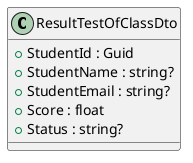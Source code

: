 @startuml
class ResultTestOfClassDto {
    + StudentId : Guid
    + StudentName : string?
    + StudentEmail : string?
    + Score : float
    + Status : string?
}
@enduml